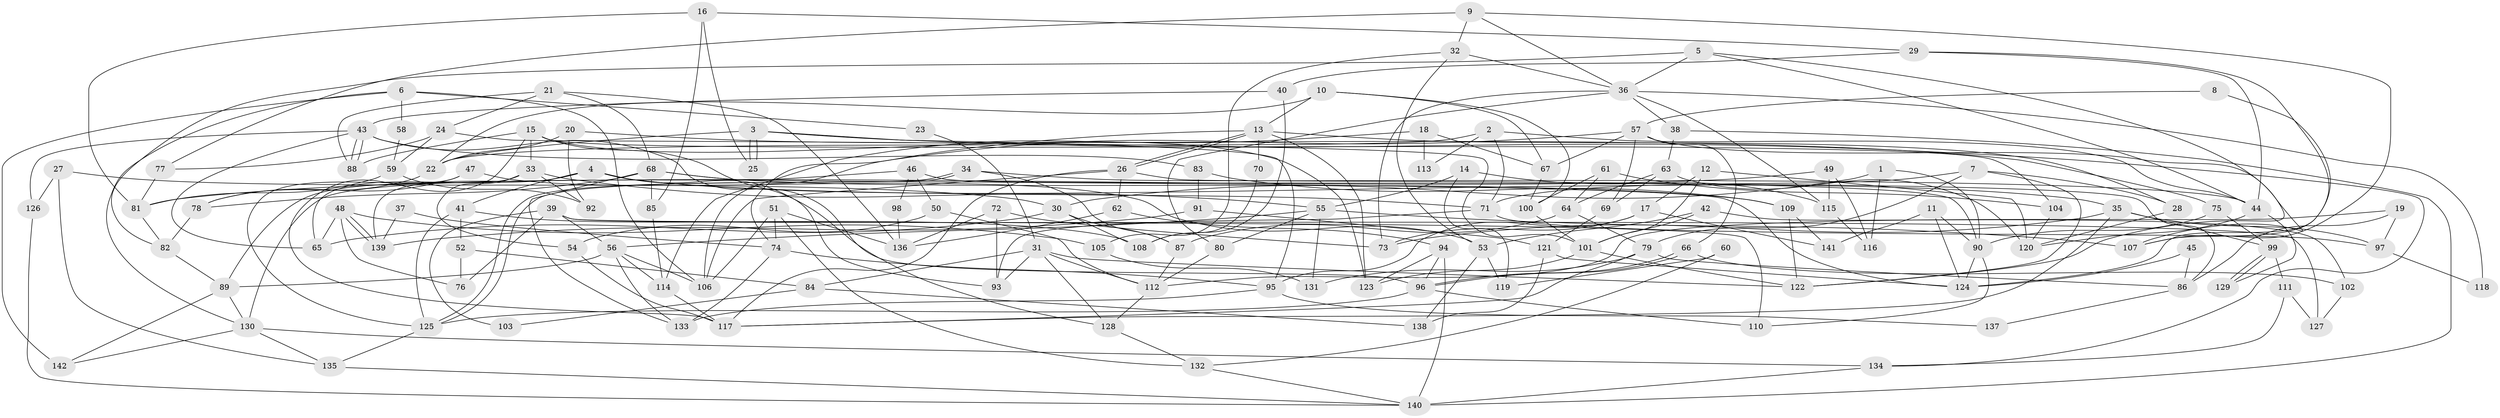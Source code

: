 // Generated by graph-tools (version 1.1) at 2025/11/02/27/25 16:11:20]
// undirected, 142 vertices, 284 edges
graph export_dot {
graph [start="1"]
  node [color=gray90,style=filled];
  1;
  2;
  3;
  4;
  5;
  6;
  7;
  8;
  9;
  10;
  11;
  12;
  13;
  14;
  15;
  16;
  17;
  18;
  19;
  20;
  21;
  22;
  23;
  24;
  25;
  26;
  27;
  28;
  29;
  30;
  31;
  32;
  33;
  34;
  35;
  36;
  37;
  38;
  39;
  40;
  41;
  42;
  43;
  44;
  45;
  46;
  47;
  48;
  49;
  50;
  51;
  52;
  53;
  54;
  55;
  56;
  57;
  58;
  59;
  60;
  61;
  62;
  63;
  64;
  65;
  66;
  67;
  68;
  69;
  70;
  71;
  72;
  73;
  74;
  75;
  76;
  77;
  78;
  79;
  80;
  81;
  82;
  83;
  84;
  85;
  86;
  87;
  88;
  89;
  90;
  91;
  92;
  93;
  94;
  95;
  96;
  97;
  98;
  99;
  100;
  101;
  102;
  103;
  104;
  105;
  106;
  107;
  108;
  109;
  110;
  111;
  112;
  113;
  114;
  115;
  116;
  117;
  118;
  119;
  120;
  121;
  122;
  123;
  124;
  125;
  126;
  127;
  128;
  129;
  130;
  131;
  132;
  133;
  134;
  135;
  136;
  137;
  138;
  139;
  140;
  141;
  142;
  1 -- 90;
  1 -- 30;
  1 -- 116;
  2 -- 22;
  2 -- 44;
  2 -- 71;
  2 -- 113;
  3 -- 25;
  3 -- 25;
  3 -- 95;
  3 -- 22;
  3 -- 134;
  4 -- 35;
  4 -- 93;
  4 -- 41;
  4 -- 71;
  4 -- 89;
  4 -- 139;
  5 -- 122;
  5 -- 44;
  5 -- 36;
  5 -- 82;
  6 -- 142;
  6 -- 130;
  6 -- 23;
  6 -- 58;
  6 -- 106;
  7 -- 122;
  7 -- 71;
  7 -- 28;
  7 -- 79;
  8 -- 57;
  8 -- 124;
  9 -- 77;
  9 -- 32;
  9 -- 36;
  9 -- 107;
  10 -- 67;
  10 -- 22;
  10 -- 13;
  10 -- 100;
  11 -- 124;
  11 -- 90;
  11 -- 141;
  12 -- 101;
  12 -- 120;
  12 -- 17;
  13 -- 26;
  13 -- 26;
  13 -- 28;
  13 -- 70;
  13 -- 74;
  13 -- 123;
  14 -- 115;
  14 -- 55;
  14 -- 119;
  15 -- 117;
  15 -- 128;
  15 -- 33;
  15 -- 88;
  15 -- 104;
  15 -- 123;
  16 -- 85;
  16 -- 29;
  16 -- 25;
  16 -- 81;
  17 -- 95;
  17 -- 73;
  17 -- 141;
  18 -- 114;
  18 -- 67;
  18 -- 113;
  19 -- 97;
  19 -- 112;
  19 -- 86;
  20 -- 92;
  20 -- 22;
  20 -- 75;
  21 -- 68;
  21 -- 88;
  21 -- 24;
  21 -- 136;
  22 -- 78;
  23 -- 31;
  24 -- 101;
  24 -- 59;
  24 -- 77;
  26 -- 106;
  26 -- 62;
  26 -- 90;
  26 -- 117;
  27 -- 30;
  27 -- 135;
  27 -- 126;
  28 -- 120;
  29 -- 44;
  29 -- 40;
  29 -- 107;
  30 -- 65;
  30 -- 87;
  30 -- 108;
  31 -- 93;
  31 -- 112;
  31 -- 84;
  31 -- 122;
  31 -- 128;
  32 -- 105;
  32 -- 36;
  32 -- 53;
  33 -- 55;
  33 -- 54;
  33 -- 65;
  33 -- 92;
  34 -- 87;
  34 -- 125;
  34 -- 125;
  34 -- 44;
  35 -- 99;
  35 -- 73;
  35 -- 97;
  35 -- 117;
  36 -- 38;
  36 -- 73;
  36 -- 80;
  36 -- 115;
  36 -- 118;
  37 -- 74;
  37 -- 139;
  38 -- 140;
  38 -- 63;
  39 -- 110;
  39 -- 56;
  39 -- 76;
  39 -- 103;
  39 -- 127;
  40 -- 108;
  40 -- 43;
  41 -- 125;
  41 -- 52;
  41 -- 108;
  42 -- 53;
  42 -- 101;
  42 -- 102;
  43 -- 88;
  43 -- 88;
  43 -- 126;
  43 -- 65;
  43 -- 83;
  43 -- 96;
  44 -- 120;
  44 -- 129;
  45 -- 124;
  45 -- 86;
  46 -- 86;
  46 -- 50;
  46 -- 98;
  46 -- 130;
  47 -- 125;
  47 -- 78;
  47 -- 53;
  48 -- 139;
  48 -- 139;
  48 -- 65;
  48 -- 76;
  48 -- 105;
  49 -- 81;
  49 -- 116;
  49 -- 115;
  50 -- 112;
  50 -- 54;
  51 -- 136;
  51 -- 106;
  51 -- 74;
  51 -- 132;
  52 -- 76;
  52 -- 84;
  53 -- 119;
  53 -- 138;
  54 -- 117;
  55 -- 107;
  55 -- 56;
  55 -- 80;
  55 -- 131;
  56 -- 106;
  56 -- 89;
  56 -- 114;
  56 -- 133;
  57 -- 66;
  57 -- 107;
  57 -- 67;
  57 -- 69;
  57 -- 106;
  58 -- 59;
  59 -- 81;
  59 -- 92;
  60 -- 119;
  60 -- 132;
  61 -- 104;
  61 -- 64;
  61 -- 100;
  62 -- 94;
  62 -- 136;
  63 -- 69;
  63 -- 64;
  63 -- 120;
  64 -- 79;
  64 -- 87;
  66 -- 96;
  66 -- 96;
  66 -- 102;
  67 -- 100;
  68 -- 133;
  68 -- 109;
  68 -- 78;
  68 -- 85;
  68 -- 124;
  69 -- 121;
  70 -- 108;
  71 -- 93;
  71 -- 97;
  72 -- 73;
  72 -- 136;
  72 -- 93;
  74 -- 95;
  74 -- 133;
  75 -- 90;
  75 -- 99;
  77 -- 81;
  78 -- 82;
  79 -- 117;
  79 -- 86;
  79 -- 131;
  80 -- 112;
  81 -- 82;
  82 -- 89;
  83 -- 109;
  83 -- 91;
  84 -- 103;
  84 -- 138;
  85 -- 114;
  86 -- 137;
  87 -- 112;
  89 -- 130;
  89 -- 142;
  90 -- 124;
  90 -- 110;
  91 -- 139;
  91 -- 121;
  94 -- 96;
  94 -- 123;
  94 -- 140;
  95 -- 133;
  95 -- 137;
  96 -- 110;
  96 -- 125;
  97 -- 118;
  98 -- 136;
  99 -- 129;
  99 -- 129;
  99 -- 111;
  100 -- 101;
  101 -- 123;
  101 -- 122;
  102 -- 127;
  104 -- 120;
  105 -- 131;
  109 -- 141;
  109 -- 122;
  111 -- 134;
  111 -- 127;
  112 -- 128;
  114 -- 117;
  115 -- 116;
  121 -- 138;
  121 -- 124;
  125 -- 135;
  126 -- 140;
  128 -- 132;
  130 -- 135;
  130 -- 134;
  130 -- 142;
  132 -- 140;
  134 -- 140;
  135 -- 140;
}
